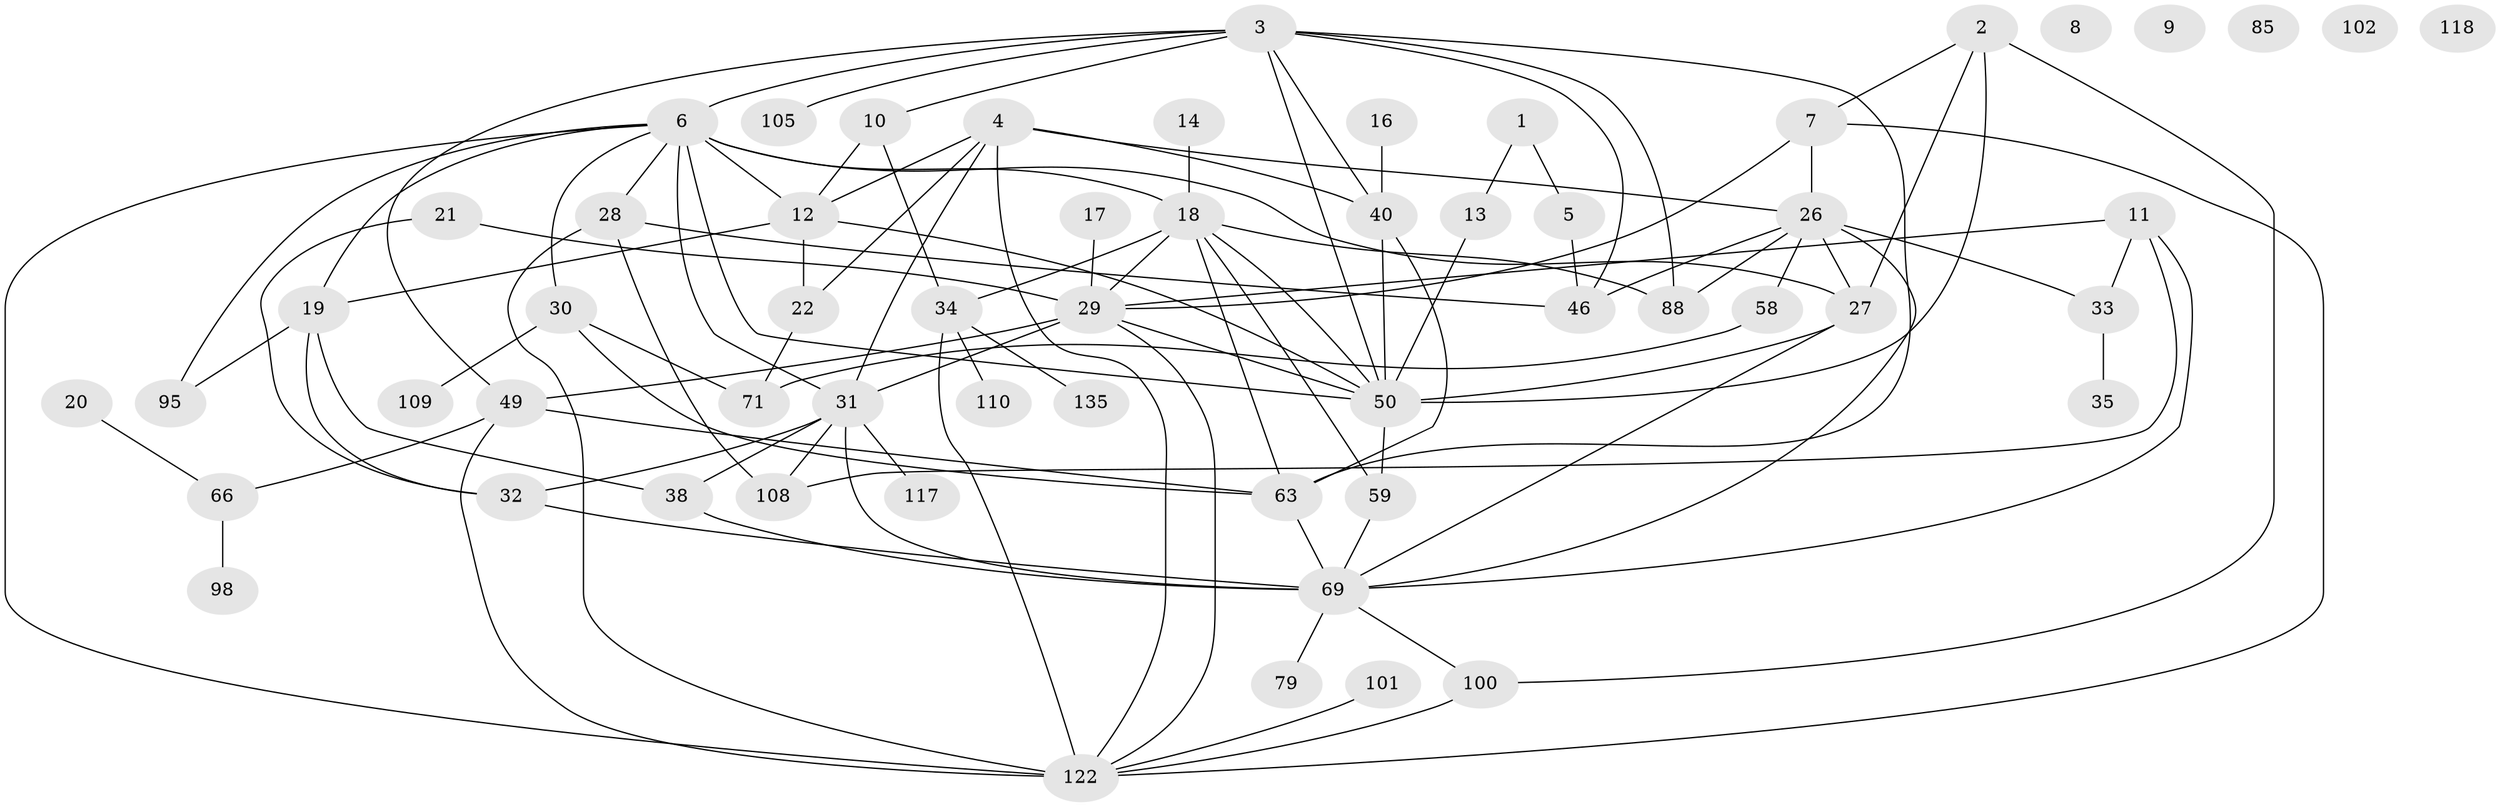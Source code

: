 // original degree distribution, {2: 0.24647887323943662, 1: 0.2323943661971831, 6: 0.056338028169014086, 3: 0.18309859154929578, 4: 0.1619718309859155, 5: 0.07042253521126761, 7: 0.014084507042253521, 9: 0.007042253521126761, 0: 0.02112676056338028, 8: 0.007042253521126761}
// Generated by graph-tools (version 1.1) at 2025/16/03/04/25 18:16:40]
// undirected, 58 vertices, 104 edges
graph export_dot {
graph [start="1"]
  node [color=gray90,style=filled];
  1 [super="+73+104"];
  2 [super="+126"];
  3 [super="+52"];
  4 [super="+44"];
  5 [super="+87"];
  6 [super="+24+23+60+43+78"];
  7 [super="+68+97"];
  8 [super="+37"];
  9 [super="+51"];
  10 [super="+15"];
  11 [super="+65"];
  12 [super="+84+67"];
  13;
  14;
  16 [super="+90"];
  17;
  18 [super="+106+61+48"];
  19 [super="+94+99"];
  20;
  21;
  22 [super="+53"];
  26 [super="+39+140+75"];
  27 [super="+56"];
  28 [super="+36"];
  29 [super="+141+119+133+81"];
  30 [super="+111"];
  31 [super="+62+54+45"];
  32 [super="+41+114"];
  33;
  34 [super="+64"];
  35 [super="+42"];
  38 [super="+91"];
  40 [super="+128+125+47"];
  46 [super="+130+57"];
  49 [super="+116"];
  50 [super="+86+115+74"];
  58;
  59 [super="+103"];
  63 [super="+137"];
  66 [super="+120"];
  69 [super="+92+77"];
  71 [super="+96"];
  79;
  85;
  88 [super="+89"];
  95;
  98;
  100;
  101;
  102;
  105;
  108 [super="+138"];
  109;
  110 [super="+123"];
  117;
  118;
  122 [super="+132+129+136"];
  135;
  1 -- 5;
  1 -- 13;
  2 -- 50 [weight=2];
  2 -- 100;
  2 -- 27;
  2 -- 7;
  3 -- 6;
  3 -- 40;
  3 -- 105;
  3 -- 10;
  3 -- 46;
  3 -- 49;
  3 -- 50;
  3 -- 88;
  3 -- 63;
  4 -- 22;
  4 -- 122;
  4 -- 40;
  4 -- 26;
  4 -- 12;
  4 -- 31;
  5 -- 46;
  6 -- 27;
  6 -- 19;
  6 -- 95;
  6 -- 122 [weight=2];
  6 -- 12;
  6 -- 50;
  6 -- 18;
  6 -- 28;
  6 -- 31 [weight=2];
  6 -- 30;
  7 -- 29;
  7 -- 26;
  7 -- 122;
  10 -- 12 [weight=2];
  10 -- 34;
  11 -- 33;
  11 -- 29;
  11 -- 108;
  11 -- 69;
  12 -- 19;
  12 -- 22;
  12 -- 50;
  13 -- 50;
  14 -- 18;
  16 -- 40;
  17 -- 29;
  18 -- 34;
  18 -- 50 [weight=2];
  18 -- 88 [weight=2];
  18 -- 63;
  18 -- 59;
  18 -- 29;
  19 -- 95;
  19 -- 38;
  19 -- 32 [weight=2];
  20 -- 66;
  21 -- 32;
  21 -- 29;
  22 -- 71;
  26 -- 27;
  26 -- 33;
  26 -- 88;
  26 -- 58;
  26 -- 69;
  26 -- 46;
  27 -- 50;
  27 -- 69 [weight=2];
  28 -- 108;
  28 -- 46;
  28 -- 122;
  29 -- 122;
  29 -- 49;
  29 -- 50 [weight=2];
  29 -- 31;
  30 -- 71;
  30 -- 109;
  30 -- 63;
  31 -- 108;
  31 -- 69 [weight=2];
  31 -- 117;
  31 -- 32;
  31 -- 38;
  32 -- 69;
  33 -- 35;
  34 -- 122;
  34 -- 135;
  34 -- 110;
  38 -- 69;
  40 -- 50;
  40 -- 63;
  49 -- 66;
  49 -- 122;
  49 -- 63;
  50 -- 59;
  58 -- 71;
  59 -- 69 [weight=2];
  63 -- 69 [weight=2];
  66 -- 98;
  69 -- 79;
  69 -- 100;
  100 -- 122;
  101 -- 122;
}
